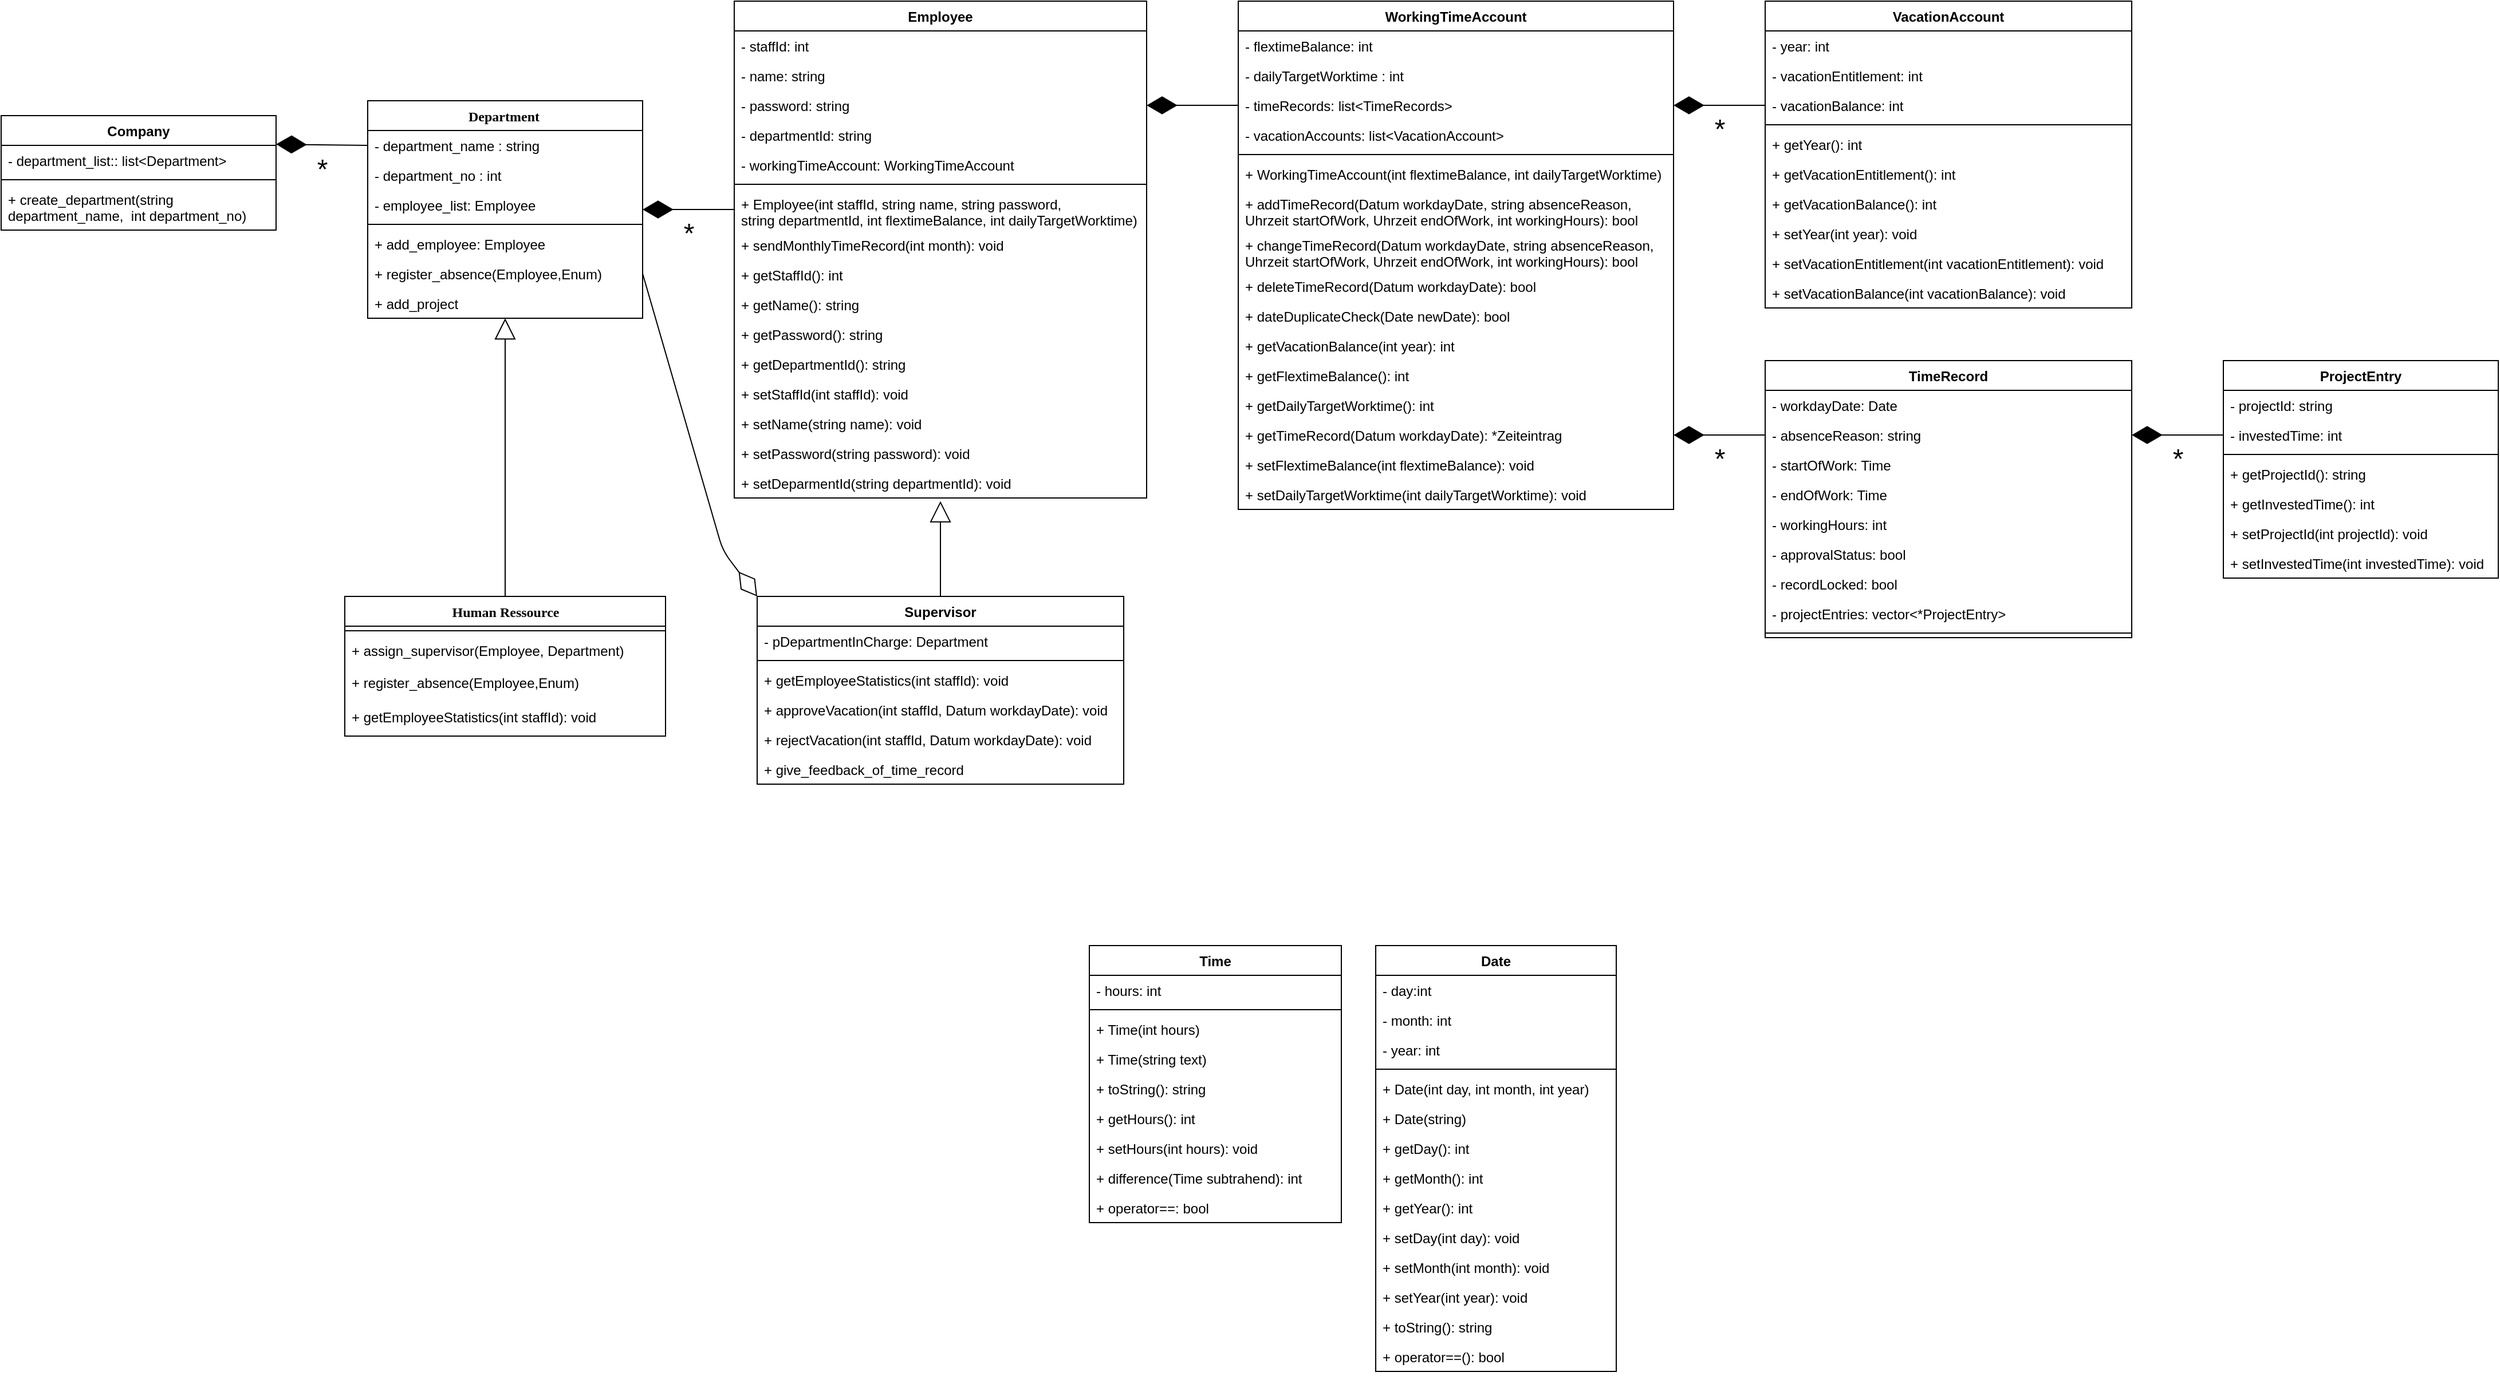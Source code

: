 <mxfile version="14.5.10" type="github">
  <diagram name="Page-1" id="9f46799a-70d6-7492-0946-bef42562c5a5">
    <mxGraphModel dx="1422" dy="1612" grid="1" gridSize="10" guides="1" tooltips="1" connect="1" arrows="1" fold="1" page="1" pageScale="1" pageWidth="1100" pageHeight="850" background="#ffffff" math="0" shadow="0">
      <root>
        <mxCell id="0" />
        <mxCell id="1" parent="0" />
        <mxCell id="Y5RNEpIp5tDR1U8asoU7-13" value="Employee" style="swimlane;fontStyle=1;align=center;verticalAlign=top;childLayout=stackLayout;horizontal=1;startSize=26;horizontalStack=0;resizeParent=1;resizeParentMax=0;resizeLast=0;collapsible=1;marginBottom=0;" parent="1" vertex="1">
          <mxGeometry x="960" y="-400" width="360" height="434" as="geometry">
            <mxRectangle x="1660" y="100" width="100" height="26" as="alternateBounds" />
          </mxGeometry>
        </mxCell>
        <mxCell id="Y5RNEpIp5tDR1U8asoU7-18" value="- staffId: int" style="text;strokeColor=none;fillColor=none;align=left;verticalAlign=top;spacingLeft=4;spacingRight=4;overflow=hidden;rotatable=0;points=[[0,0.5],[1,0.5]];portConstraint=eastwest;" parent="Y5RNEpIp5tDR1U8asoU7-13" vertex="1">
          <mxGeometry y="26" width="360" height="26" as="geometry" />
        </mxCell>
        <mxCell id="Y5RNEpIp5tDR1U8asoU7-14" value="- name: string" style="text;strokeColor=none;fillColor=none;align=left;verticalAlign=top;spacingLeft=4;spacingRight=4;overflow=hidden;rotatable=0;points=[[0,0.5],[1,0.5]];portConstraint=eastwest;" parent="Y5RNEpIp5tDR1U8asoU7-13" vertex="1">
          <mxGeometry y="52" width="360" height="26" as="geometry" />
        </mxCell>
        <mxCell id="Y5RNEpIp5tDR1U8asoU7-19" value="- password: string" style="text;strokeColor=none;fillColor=none;align=left;verticalAlign=top;spacingLeft=4;spacingRight=4;overflow=hidden;rotatable=0;points=[[0,0.5],[1,0.5]];portConstraint=eastwest;" parent="Y5RNEpIp5tDR1U8asoU7-13" vertex="1">
          <mxGeometry y="78" width="360" height="26" as="geometry" />
        </mxCell>
        <mxCell id="Y5RNEpIp5tDR1U8asoU7-82" value="- departmentId: string" style="text;strokeColor=none;fillColor=none;align=left;verticalAlign=top;spacingLeft=4;spacingRight=4;overflow=hidden;rotatable=0;points=[[0,0.5],[1,0.5]];portConstraint=eastwest;" parent="Y5RNEpIp5tDR1U8asoU7-13" vertex="1">
          <mxGeometry y="104" width="360" height="26" as="geometry" />
        </mxCell>
        <mxCell id="Y5RNEpIp5tDR1U8asoU7-96" value="- workingTimeAccount: WorkingTimeAccount" style="text;strokeColor=none;fillColor=none;align=left;verticalAlign=top;spacingLeft=4;spacingRight=4;overflow=hidden;rotatable=0;points=[[0,0.5],[1,0.5]];portConstraint=eastwest;" parent="Y5RNEpIp5tDR1U8asoU7-13" vertex="1">
          <mxGeometry y="130" width="360" height="26" as="geometry" />
        </mxCell>
        <mxCell id="Y5RNEpIp5tDR1U8asoU7-15" value="" style="line;strokeWidth=1;fillColor=none;align=left;verticalAlign=middle;spacingTop=-1;spacingLeft=3;spacingRight=3;rotatable=0;labelPosition=right;points=[];portConstraint=eastwest;" parent="Y5RNEpIp5tDR1U8asoU7-13" vertex="1">
          <mxGeometry y="156" width="360" height="8" as="geometry" />
        </mxCell>
        <mxCell id="Y5RNEpIp5tDR1U8asoU7-16" value="+ Employee(int staffId, string name, string password, &#xa;string departmentId, int flextimeBalance, int dailyTargetWorktime)" style="text;strokeColor=none;fillColor=none;align=left;verticalAlign=top;spacingLeft=4;spacingRight=4;overflow=hidden;rotatable=0;points=[[0,0.5],[1,0.5]];portConstraint=eastwest;" parent="Y5RNEpIp5tDR1U8asoU7-13" vertex="1">
          <mxGeometry y="164" width="360" height="36" as="geometry" />
        </mxCell>
        <mxCell id="Y5RNEpIp5tDR1U8asoU7-105" value="+ sendMonthlyTimeRecord(int month): void" style="text;strokeColor=none;fillColor=none;align=left;verticalAlign=top;spacingLeft=4;spacingRight=4;overflow=hidden;rotatable=0;points=[[0,0.5],[1,0.5]];portConstraint=eastwest;" parent="Y5RNEpIp5tDR1U8asoU7-13" vertex="1">
          <mxGeometry y="200" width="360" height="26" as="geometry" />
        </mxCell>
        <mxCell id="Y5RNEpIp5tDR1U8asoU7-95" value="+ getStaffId(): int" style="text;strokeColor=none;fillColor=none;align=left;verticalAlign=top;spacingLeft=4;spacingRight=4;overflow=hidden;rotatable=0;points=[[0,0.5],[1,0.5]];portConstraint=eastwest;" parent="Y5RNEpIp5tDR1U8asoU7-13" vertex="1">
          <mxGeometry y="226" width="360" height="26" as="geometry" />
        </mxCell>
        <mxCell id="Y5RNEpIp5tDR1U8asoU7-97" value="+ getName(): string" style="text;strokeColor=none;fillColor=none;align=left;verticalAlign=top;spacingLeft=4;spacingRight=4;overflow=hidden;rotatable=0;points=[[0,0.5],[1,0.5]];portConstraint=eastwest;" parent="Y5RNEpIp5tDR1U8asoU7-13" vertex="1">
          <mxGeometry y="252" width="360" height="26" as="geometry" />
        </mxCell>
        <mxCell id="Y5RNEpIp5tDR1U8asoU7-100" value="+ getPassword(): string" style="text;strokeColor=none;fillColor=none;align=left;verticalAlign=top;spacingLeft=4;spacingRight=4;overflow=hidden;rotatable=0;points=[[0,0.5],[1,0.5]];portConstraint=eastwest;" parent="Y5RNEpIp5tDR1U8asoU7-13" vertex="1">
          <mxGeometry y="278" width="360" height="26" as="geometry" />
        </mxCell>
        <mxCell id="Y5RNEpIp5tDR1U8asoU7-101" value="+ getDepartmentId(): string" style="text;strokeColor=none;fillColor=none;align=left;verticalAlign=top;spacingLeft=4;spacingRight=4;overflow=hidden;rotatable=0;points=[[0,0.5],[1,0.5]];portConstraint=eastwest;" parent="Y5RNEpIp5tDR1U8asoU7-13" vertex="1">
          <mxGeometry y="304" width="360" height="26" as="geometry" />
        </mxCell>
        <mxCell id="Y5RNEpIp5tDR1U8asoU7-102" value="+ setStaffId(int staffId): void" style="text;strokeColor=none;fillColor=none;align=left;verticalAlign=top;spacingLeft=4;spacingRight=4;overflow=hidden;rotatable=0;points=[[0,0.5],[1,0.5]];portConstraint=eastwest;" parent="Y5RNEpIp5tDR1U8asoU7-13" vertex="1">
          <mxGeometry y="330" width="360" height="26" as="geometry" />
        </mxCell>
        <mxCell id="Y5RNEpIp5tDR1U8asoU7-103" value="+ setName(string name): void" style="text;strokeColor=none;fillColor=none;align=left;verticalAlign=top;spacingLeft=4;spacingRight=4;overflow=hidden;rotatable=0;points=[[0,0.5],[1,0.5]];portConstraint=eastwest;" parent="Y5RNEpIp5tDR1U8asoU7-13" vertex="1">
          <mxGeometry y="356" width="360" height="26" as="geometry" />
        </mxCell>
        <mxCell id="Y5RNEpIp5tDR1U8asoU7-104" value="+ setPassword(string password): void" style="text;strokeColor=none;fillColor=none;align=left;verticalAlign=top;spacingLeft=4;spacingRight=4;overflow=hidden;rotatable=0;points=[[0,0.5],[1,0.5]];portConstraint=eastwest;" parent="Y5RNEpIp5tDR1U8asoU7-13" vertex="1">
          <mxGeometry y="382" width="360" height="26" as="geometry" />
        </mxCell>
        <mxCell id="6LLt3dk9XFGEVGgNFu2R-45" value="+ setDeparmentId(string departmentId): void" style="text;strokeColor=none;fillColor=none;align=left;verticalAlign=top;spacingLeft=4;spacingRight=4;overflow=hidden;rotatable=0;points=[[0,0.5],[1,0.5]];portConstraint=eastwest;" parent="Y5RNEpIp5tDR1U8asoU7-13" vertex="1">
          <mxGeometry y="408" width="360" height="26" as="geometry" />
        </mxCell>
        <mxCell id="Y5RNEpIp5tDR1U8asoU7-20" value="WorkingTimeAccount" style="swimlane;fontStyle=1;align=center;verticalAlign=top;childLayout=stackLayout;horizontal=1;startSize=26;horizontalStack=0;resizeParent=1;resizeParentMax=0;resizeLast=0;collapsible=1;marginBottom=0;" parent="1" vertex="1">
          <mxGeometry x="1400" y="-400" width="380" height="444" as="geometry" />
        </mxCell>
        <mxCell id="Y5RNEpIp5tDR1U8asoU7-21" value="- flextimeBalance: int" style="text;strokeColor=none;fillColor=none;align=left;verticalAlign=top;spacingLeft=4;spacingRight=4;overflow=hidden;rotatable=0;points=[[0,0.5],[1,0.5]];portConstraint=eastwest;" parent="Y5RNEpIp5tDR1U8asoU7-20" vertex="1">
          <mxGeometry y="26" width="380" height="26" as="geometry" />
        </mxCell>
        <mxCell id="Y5RNEpIp5tDR1U8asoU7-25" value="- dailyTargetWorktime : int" style="text;strokeColor=none;fillColor=none;align=left;verticalAlign=top;spacingLeft=4;spacingRight=4;overflow=hidden;rotatable=0;points=[[0,0.5],[1,0.5]];portConstraint=eastwest;" parent="Y5RNEpIp5tDR1U8asoU7-20" vertex="1">
          <mxGeometry y="52" width="380" height="26" as="geometry" />
        </mxCell>
        <mxCell id="Y5RNEpIp5tDR1U8asoU7-24" value="- timeRecords: list&lt;TimeRecords&gt;&#xa;" style="text;strokeColor=none;fillColor=none;align=left;verticalAlign=top;spacingLeft=4;spacingRight=4;overflow=hidden;rotatable=0;points=[[0,0.5],[1,0.5]];portConstraint=eastwest;" parent="Y5RNEpIp5tDR1U8asoU7-20" vertex="1">
          <mxGeometry y="78" width="380" height="26" as="geometry" />
        </mxCell>
        <mxCell id="Y5RNEpIp5tDR1U8asoU7-67" value="- vacationAccounts: list&lt;VacationAccount&gt;&#xa;" style="text;strokeColor=none;fillColor=none;align=left;verticalAlign=top;spacingLeft=4;spacingRight=4;overflow=hidden;rotatable=0;points=[[0,0.5],[1,0.5]];portConstraint=eastwest;" parent="Y5RNEpIp5tDR1U8asoU7-20" vertex="1">
          <mxGeometry y="104" width="380" height="26" as="geometry" />
        </mxCell>
        <mxCell id="Y5RNEpIp5tDR1U8asoU7-22" value="" style="line;strokeWidth=1;fillColor=none;align=left;verticalAlign=middle;spacingTop=-1;spacingLeft=3;spacingRight=3;rotatable=0;labelPosition=right;points=[];portConstraint=eastwest;" parent="Y5RNEpIp5tDR1U8asoU7-20" vertex="1">
          <mxGeometry y="130" width="380" height="8" as="geometry" />
        </mxCell>
        <mxCell id="Y5RNEpIp5tDR1U8asoU7-107" value="+ WorkingTimeAccount(int flextimeBalance, int dailyTargetWorktime)" style="text;strokeColor=none;fillColor=none;align=left;verticalAlign=top;spacingLeft=4;spacingRight=4;overflow=hidden;rotatable=0;points=[[0,0.5],[1,0.5]];portConstraint=eastwest;" parent="Y5RNEpIp5tDR1U8asoU7-20" vertex="1">
          <mxGeometry y="138" width="380" height="26" as="geometry" />
        </mxCell>
        <mxCell id="Y5RNEpIp5tDR1U8asoU7-114" value="+ addTimeRecord(Datum workdayDate, string absenceReason, &#xa;Uhrzeit startOfWork, Uhrzeit endOfWork, int workingHours): bool" style="text;strokeColor=none;fillColor=none;align=left;verticalAlign=top;spacingLeft=4;spacingRight=4;overflow=hidden;rotatable=0;points=[[0,0.5],[1,0.5]];portConstraint=eastwest;" parent="Y5RNEpIp5tDR1U8asoU7-20" vertex="1">
          <mxGeometry y="164" width="380" height="36" as="geometry" />
        </mxCell>
        <mxCell id="Y5RNEpIp5tDR1U8asoU7-126" value="+ changeTimeRecord(Datum workdayDate, string absenceReason, &#xa;Uhrzeit startOfWork, Uhrzeit endOfWork, int workingHours): bool" style="text;strokeColor=none;fillColor=none;align=left;verticalAlign=top;spacingLeft=4;spacingRight=4;overflow=hidden;rotatable=0;points=[[0,0.5],[1,0.5]];portConstraint=eastwest;" parent="Y5RNEpIp5tDR1U8asoU7-20" vertex="1">
          <mxGeometry y="200" width="380" height="36" as="geometry" />
        </mxCell>
        <mxCell id="Y5RNEpIp5tDR1U8asoU7-118" value="+ deleteTimeRecord(Datum workdayDate): bool" style="text;strokeColor=none;fillColor=none;align=left;verticalAlign=top;spacingLeft=4;spacingRight=4;overflow=hidden;rotatable=0;points=[[0,0.5],[1,0.5]];portConstraint=eastwest;" parent="Y5RNEpIp5tDR1U8asoU7-20" vertex="1">
          <mxGeometry y="236" width="380" height="26" as="geometry" />
        </mxCell>
        <mxCell id="Y5RNEpIp5tDR1U8asoU7-116" value="+ dateDuplicateCheck(Date newDate): bool" style="text;strokeColor=none;fillColor=none;align=left;verticalAlign=top;spacingLeft=4;spacingRight=4;overflow=hidden;rotatable=0;points=[[0,0.5],[1,0.5]];portConstraint=eastwest;" parent="Y5RNEpIp5tDR1U8asoU7-20" vertex="1">
          <mxGeometry y="262" width="380" height="26" as="geometry" />
        </mxCell>
        <mxCell id="Y5RNEpIp5tDR1U8asoU7-131" value="+ getVacationBalance(int year): int" style="text;strokeColor=none;fillColor=none;align=left;verticalAlign=top;spacingLeft=4;spacingRight=4;overflow=hidden;rotatable=0;points=[[0,0.5],[1,0.5]];portConstraint=eastwest;" parent="Y5RNEpIp5tDR1U8asoU7-20" vertex="1">
          <mxGeometry y="288" width="380" height="26" as="geometry" />
        </mxCell>
        <mxCell id="Y5RNEpIp5tDR1U8asoU7-23" value="+ getFlextimeBalance(): int" style="text;strokeColor=none;fillColor=none;align=left;verticalAlign=top;spacingLeft=4;spacingRight=4;overflow=hidden;rotatable=0;points=[[0,0.5],[1,0.5]];portConstraint=eastwest;" parent="Y5RNEpIp5tDR1U8asoU7-20" vertex="1">
          <mxGeometry y="314" width="380" height="26" as="geometry" />
        </mxCell>
        <mxCell id="Y5RNEpIp5tDR1U8asoU7-108" value="+ getDailyTargetWorktime(): int" style="text;strokeColor=none;fillColor=none;align=left;verticalAlign=top;spacingLeft=4;spacingRight=4;overflow=hidden;rotatable=0;points=[[0,0.5],[1,0.5]];portConstraint=eastwest;" parent="Y5RNEpIp5tDR1U8asoU7-20" vertex="1">
          <mxGeometry y="340" width="380" height="26" as="geometry" />
        </mxCell>
        <mxCell id="Y5RNEpIp5tDR1U8asoU7-133" value="+ getTimeRecord(Datum workdayDate): *Zeiteintrag" style="text;strokeColor=none;fillColor=none;align=left;verticalAlign=top;spacingLeft=4;spacingRight=4;overflow=hidden;rotatable=0;points=[[0,0.5],[1,0.5]];portConstraint=eastwest;" parent="Y5RNEpIp5tDR1U8asoU7-20" vertex="1">
          <mxGeometry y="366" width="380" height="26" as="geometry" />
        </mxCell>
        <mxCell id="Y5RNEpIp5tDR1U8asoU7-106" value="+ setFlextimeBalance(int flextimeBalance): void" style="text;strokeColor=none;fillColor=none;align=left;verticalAlign=top;spacingLeft=4;spacingRight=4;overflow=hidden;rotatable=0;points=[[0,0.5],[1,0.5]];portConstraint=eastwest;" parent="Y5RNEpIp5tDR1U8asoU7-20" vertex="1">
          <mxGeometry y="392" width="380" height="26" as="geometry" />
        </mxCell>
        <mxCell id="Y5RNEpIp5tDR1U8asoU7-109" value="+ setDailyTargetWorktime(int dailyTargetWorktime): void" style="text;strokeColor=none;fillColor=none;align=left;verticalAlign=top;spacingLeft=4;spacingRight=4;overflow=hidden;rotatable=0;points=[[0,0.5],[1,0.5]];portConstraint=eastwest;" parent="Y5RNEpIp5tDR1U8asoU7-20" vertex="1">
          <mxGeometry y="418" width="380" height="26" as="geometry" />
        </mxCell>
        <mxCell id="Y5RNEpIp5tDR1U8asoU7-26" value="TimeRecord" style="swimlane;fontStyle=1;align=center;verticalAlign=top;childLayout=stackLayout;horizontal=1;startSize=26;horizontalStack=0;resizeParent=1;resizeParentMax=0;resizeLast=0;collapsible=1;marginBottom=0;" parent="1" vertex="1">
          <mxGeometry x="1860" y="-86" width="320" height="242" as="geometry" />
        </mxCell>
        <mxCell id="Y5RNEpIp5tDR1U8asoU7-59" value="- workdayDate: Date" style="text;strokeColor=none;fillColor=none;align=left;verticalAlign=top;spacingLeft=4;spacingRight=4;overflow=hidden;rotatable=0;points=[[0,0.5],[1,0.5]];portConstraint=eastwest;" parent="Y5RNEpIp5tDR1U8asoU7-26" vertex="1">
          <mxGeometry y="26" width="320" height="26" as="geometry" />
        </mxCell>
        <mxCell id="Y5RNEpIp5tDR1U8asoU7-120" value="- absenceReason: string" style="text;strokeColor=none;fillColor=none;align=left;verticalAlign=top;spacingLeft=4;spacingRight=4;overflow=hidden;rotatable=0;points=[[0,0.5],[1,0.5]];portConstraint=eastwest;" parent="Y5RNEpIp5tDR1U8asoU7-26" vertex="1">
          <mxGeometry y="52" width="320" height="26" as="geometry" />
        </mxCell>
        <mxCell id="Y5RNEpIp5tDR1U8asoU7-27" value="- startOfWork: Time" style="text;strokeColor=none;fillColor=none;align=left;verticalAlign=top;spacingLeft=4;spacingRight=4;overflow=hidden;rotatable=0;points=[[0,0.5],[1,0.5]];portConstraint=eastwest;" parent="Y5RNEpIp5tDR1U8asoU7-26" vertex="1">
          <mxGeometry y="78" width="320" height="26" as="geometry" />
        </mxCell>
        <mxCell id="Y5RNEpIp5tDR1U8asoU7-35" value="- endOfWork: Time" style="text;strokeColor=none;fillColor=none;align=left;verticalAlign=top;spacingLeft=4;spacingRight=4;overflow=hidden;rotatable=0;points=[[0,0.5],[1,0.5]];portConstraint=eastwest;" parent="Y5RNEpIp5tDR1U8asoU7-26" vertex="1">
          <mxGeometry y="104" width="320" height="26" as="geometry" />
        </mxCell>
        <mxCell id="Y5RNEpIp5tDR1U8asoU7-61" value="- workingHours: int" style="text;strokeColor=none;fillColor=none;align=left;verticalAlign=top;spacingLeft=4;spacingRight=4;overflow=hidden;rotatable=0;points=[[0,0.5],[1,0.5]];portConstraint=eastwest;" parent="Y5RNEpIp5tDR1U8asoU7-26" vertex="1">
          <mxGeometry y="130" width="320" height="26" as="geometry" />
        </mxCell>
        <mxCell id="6LLt3dk9XFGEVGgNFu2R-58" value="- approvalStatus: bool" style="text;strokeColor=none;fillColor=none;align=left;verticalAlign=top;spacingLeft=4;spacingRight=4;overflow=hidden;rotatable=0;points=[[0,0.5],[1,0.5]];portConstraint=eastwest;" parent="Y5RNEpIp5tDR1U8asoU7-26" vertex="1">
          <mxGeometry y="156" width="320" height="26" as="geometry" />
        </mxCell>
        <mxCell id="Y5RNEpIp5tDR1U8asoU7-150" value="- recordLocked: bool" style="text;strokeColor=none;fillColor=none;align=left;verticalAlign=top;spacingLeft=4;spacingRight=4;overflow=hidden;rotatable=0;points=[[0,0.5],[1,0.5]];portConstraint=eastwest;" parent="Y5RNEpIp5tDR1U8asoU7-26" vertex="1">
          <mxGeometry y="182" width="320" height="26" as="geometry" />
        </mxCell>
        <mxCell id="Y5RNEpIp5tDR1U8asoU7-81" value="- projectEntries: vector&lt;*ProjectEntry&gt;" style="text;strokeColor=none;fillColor=none;align=left;verticalAlign=top;spacingLeft=4;spacingRight=4;overflow=hidden;rotatable=0;points=[[0,0.5],[1,0.5]];portConstraint=eastwest;" parent="Y5RNEpIp5tDR1U8asoU7-26" vertex="1">
          <mxGeometry y="208" width="320" height="26" as="geometry" />
        </mxCell>
        <mxCell id="Y5RNEpIp5tDR1U8asoU7-28" value="" style="line;strokeWidth=1;fillColor=none;align=left;verticalAlign=middle;spacingTop=-1;spacingLeft=3;spacingRight=3;rotatable=0;labelPosition=right;points=[];portConstraint=eastwest;" parent="Y5RNEpIp5tDR1U8asoU7-26" vertex="1">
          <mxGeometry y="234" width="320" height="8" as="geometry" />
        </mxCell>
        <mxCell id="Y5RNEpIp5tDR1U8asoU7-30" value="Time" style="swimlane;fontStyle=1;align=center;verticalAlign=top;childLayout=stackLayout;horizontal=1;startSize=26;horizontalStack=0;resizeParent=1;resizeParentMax=0;resizeLast=0;collapsible=1;marginBottom=0;" parent="1" vertex="1">
          <mxGeometry x="1270" y="425" width="220" height="242" as="geometry" />
        </mxCell>
        <mxCell id="Y5RNEpIp5tDR1U8asoU7-31" value="- hours: int" style="text;strokeColor=none;fillColor=none;align=left;verticalAlign=top;spacingLeft=4;spacingRight=4;overflow=hidden;rotatable=0;points=[[0,0.5],[1,0.5]];portConstraint=eastwest;" parent="Y5RNEpIp5tDR1U8asoU7-30" vertex="1">
          <mxGeometry y="26" width="220" height="26" as="geometry" />
        </mxCell>
        <mxCell id="Y5RNEpIp5tDR1U8asoU7-32" value="" style="line;strokeWidth=1;fillColor=none;align=left;verticalAlign=middle;spacingTop=-1;spacingLeft=3;spacingRight=3;rotatable=0;labelPosition=right;points=[];portConstraint=eastwest;" parent="Y5RNEpIp5tDR1U8asoU7-30" vertex="1">
          <mxGeometry y="52" width="220" height="8" as="geometry" />
        </mxCell>
        <mxCell id="Y5RNEpIp5tDR1U8asoU7-33" value="+ Time(int hours)" style="text;strokeColor=none;fillColor=none;align=left;verticalAlign=top;spacingLeft=4;spacingRight=4;overflow=hidden;rotatable=0;points=[[0,0.5],[1,0.5]];portConstraint=eastwest;" parent="Y5RNEpIp5tDR1U8asoU7-30" vertex="1">
          <mxGeometry y="60" width="220" height="26" as="geometry" />
        </mxCell>
        <mxCell id="Y5RNEpIp5tDR1U8asoU7-43" value="+ Time(string text)" style="text;strokeColor=none;fillColor=none;align=left;verticalAlign=top;spacingLeft=4;spacingRight=4;overflow=hidden;rotatable=0;points=[[0,0.5],[1,0.5]];portConstraint=eastwest;" parent="Y5RNEpIp5tDR1U8asoU7-30" vertex="1">
          <mxGeometry y="86" width="220" height="26" as="geometry" />
        </mxCell>
        <mxCell id="Y5RNEpIp5tDR1U8asoU7-44" value="+ toString(): string" style="text;strokeColor=none;fillColor=none;align=left;verticalAlign=top;spacingLeft=4;spacingRight=4;overflow=hidden;rotatable=0;points=[[0,0.5],[1,0.5]];portConstraint=eastwest;" parent="Y5RNEpIp5tDR1U8asoU7-30" vertex="1">
          <mxGeometry y="112" width="220" height="26" as="geometry" />
        </mxCell>
        <mxCell id="Y5RNEpIp5tDR1U8asoU7-48" value="+ getHours(): int" style="text;strokeColor=none;fillColor=none;align=left;verticalAlign=top;spacingLeft=4;spacingRight=4;overflow=hidden;rotatable=0;points=[[0,0.5],[1,0.5]];portConstraint=eastwest;" parent="Y5RNEpIp5tDR1U8asoU7-30" vertex="1">
          <mxGeometry y="138" width="220" height="26" as="geometry" />
        </mxCell>
        <mxCell id="Y5RNEpIp5tDR1U8asoU7-49" value="+ setHours(int hours): void" style="text;strokeColor=none;fillColor=none;align=left;verticalAlign=top;spacingLeft=4;spacingRight=4;overflow=hidden;rotatable=0;points=[[0,0.5],[1,0.5]];portConstraint=eastwest;" parent="Y5RNEpIp5tDR1U8asoU7-30" vertex="1">
          <mxGeometry y="164" width="220" height="26" as="geometry" />
        </mxCell>
        <mxCell id="Y5RNEpIp5tDR1U8asoU7-47" value="+ difference(Time subtrahend): int" style="text;strokeColor=none;fillColor=none;align=left;verticalAlign=top;spacingLeft=4;spacingRight=4;overflow=hidden;rotatable=0;points=[[0,0.5],[1,0.5]];portConstraint=eastwest;" parent="Y5RNEpIp5tDR1U8asoU7-30" vertex="1">
          <mxGeometry y="190" width="220" height="26" as="geometry" />
        </mxCell>
        <mxCell id="Y5RNEpIp5tDR1U8asoU7-45" value="+ operator==: bool" style="text;strokeColor=none;fillColor=none;align=left;verticalAlign=top;spacingLeft=4;spacingRight=4;overflow=hidden;rotatable=0;points=[[0,0.5],[1,0.5]];portConstraint=eastwest;" parent="Y5RNEpIp5tDR1U8asoU7-30" vertex="1">
          <mxGeometry y="216" width="220" height="26" as="geometry" />
        </mxCell>
        <mxCell id="Y5RNEpIp5tDR1U8asoU7-36" value="Date" style="swimlane;fontStyle=1;align=center;verticalAlign=top;childLayout=stackLayout;horizontal=1;startSize=26;horizontalStack=0;resizeParent=1;resizeParentMax=0;resizeLast=0;collapsible=1;marginBottom=0;" parent="1" vertex="1">
          <mxGeometry x="1520" y="425" width="210" height="372" as="geometry" />
        </mxCell>
        <mxCell id="Y5RNEpIp5tDR1U8asoU7-37" value="- day:int" style="text;strokeColor=none;fillColor=none;align=left;verticalAlign=top;spacingLeft=4;spacingRight=4;overflow=hidden;rotatable=0;points=[[0,0.5],[1,0.5]];portConstraint=eastwest;" parent="Y5RNEpIp5tDR1U8asoU7-36" vertex="1">
          <mxGeometry y="26" width="210" height="26" as="geometry" />
        </mxCell>
        <mxCell id="Y5RNEpIp5tDR1U8asoU7-40" value="- month: int" style="text;strokeColor=none;fillColor=none;align=left;verticalAlign=top;spacingLeft=4;spacingRight=4;overflow=hidden;rotatable=0;points=[[0,0.5],[1,0.5]];portConstraint=eastwest;" parent="Y5RNEpIp5tDR1U8asoU7-36" vertex="1">
          <mxGeometry y="52" width="210" height="26" as="geometry" />
        </mxCell>
        <mxCell id="Y5RNEpIp5tDR1U8asoU7-41" value="- year: int" style="text;strokeColor=none;fillColor=none;align=left;verticalAlign=top;spacingLeft=4;spacingRight=4;overflow=hidden;rotatable=0;points=[[0,0.5],[1,0.5]];portConstraint=eastwest;" parent="Y5RNEpIp5tDR1U8asoU7-36" vertex="1">
          <mxGeometry y="78" width="210" height="26" as="geometry" />
        </mxCell>
        <mxCell id="Y5RNEpIp5tDR1U8asoU7-38" value="" style="line;strokeWidth=1;fillColor=none;align=left;verticalAlign=middle;spacingTop=-1;spacingLeft=3;spacingRight=3;rotatable=0;labelPosition=right;points=[];portConstraint=eastwest;" parent="Y5RNEpIp5tDR1U8asoU7-36" vertex="1">
          <mxGeometry y="104" width="210" height="8" as="geometry" />
        </mxCell>
        <mxCell id="Y5RNEpIp5tDR1U8asoU7-39" value="+ Date(int day, int month, int year)" style="text;strokeColor=none;fillColor=none;align=left;verticalAlign=top;spacingLeft=4;spacingRight=4;overflow=hidden;rotatable=0;points=[[0,0.5],[1,0.5]];portConstraint=eastwest;" parent="Y5RNEpIp5tDR1U8asoU7-36" vertex="1">
          <mxGeometry y="112" width="210" height="26" as="geometry" />
        </mxCell>
        <mxCell id="Y5RNEpIp5tDR1U8asoU7-50" value="+ Date(string)" style="text;strokeColor=none;fillColor=none;align=left;verticalAlign=top;spacingLeft=4;spacingRight=4;overflow=hidden;rotatable=0;points=[[0,0.5],[1,0.5]];portConstraint=eastwest;" parent="Y5RNEpIp5tDR1U8asoU7-36" vertex="1">
          <mxGeometry y="138" width="210" height="26" as="geometry" />
        </mxCell>
        <mxCell id="Y5RNEpIp5tDR1U8asoU7-51" value="+ getDay(): int" style="text;strokeColor=none;fillColor=none;align=left;verticalAlign=top;spacingLeft=4;spacingRight=4;overflow=hidden;rotatable=0;points=[[0,0.5],[1,0.5]];portConstraint=eastwest;" parent="Y5RNEpIp5tDR1U8asoU7-36" vertex="1">
          <mxGeometry y="164" width="210" height="26" as="geometry" />
        </mxCell>
        <mxCell id="Y5RNEpIp5tDR1U8asoU7-52" value="+ getMonth(): int" style="text;strokeColor=none;fillColor=none;align=left;verticalAlign=top;spacingLeft=4;spacingRight=4;overflow=hidden;rotatable=0;points=[[0,0.5],[1,0.5]];portConstraint=eastwest;" parent="Y5RNEpIp5tDR1U8asoU7-36" vertex="1">
          <mxGeometry y="190" width="210" height="26" as="geometry" />
        </mxCell>
        <mxCell id="Y5RNEpIp5tDR1U8asoU7-53" value="+ getYear(): int" style="text;strokeColor=none;fillColor=none;align=left;verticalAlign=top;spacingLeft=4;spacingRight=4;overflow=hidden;rotatable=0;points=[[0,0.5],[1,0.5]];portConstraint=eastwest;" parent="Y5RNEpIp5tDR1U8asoU7-36" vertex="1">
          <mxGeometry y="216" width="210" height="26" as="geometry" />
        </mxCell>
        <mxCell id="Y5RNEpIp5tDR1U8asoU7-54" value="+ setDay(int day): void" style="text;strokeColor=none;fillColor=none;align=left;verticalAlign=top;spacingLeft=4;spacingRight=4;overflow=hidden;rotatable=0;points=[[0,0.5],[1,0.5]];portConstraint=eastwest;" parent="Y5RNEpIp5tDR1U8asoU7-36" vertex="1">
          <mxGeometry y="242" width="210" height="26" as="geometry" />
        </mxCell>
        <mxCell id="Y5RNEpIp5tDR1U8asoU7-55" value="+ setMonth(int month): void" style="text;strokeColor=none;fillColor=none;align=left;verticalAlign=top;spacingLeft=4;spacingRight=4;overflow=hidden;rotatable=0;points=[[0,0.5],[1,0.5]];portConstraint=eastwest;" parent="Y5RNEpIp5tDR1U8asoU7-36" vertex="1">
          <mxGeometry y="268" width="210" height="26" as="geometry" />
        </mxCell>
        <mxCell id="Y5RNEpIp5tDR1U8asoU7-56" value="+ setYear(int year): void" style="text;strokeColor=none;fillColor=none;align=left;verticalAlign=top;spacingLeft=4;spacingRight=4;overflow=hidden;rotatable=0;points=[[0,0.5],[1,0.5]];portConstraint=eastwest;" parent="Y5RNEpIp5tDR1U8asoU7-36" vertex="1">
          <mxGeometry y="294" width="210" height="26" as="geometry" />
        </mxCell>
        <mxCell id="Y5RNEpIp5tDR1U8asoU7-57" value="+ toString(): string" style="text;strokeColor=none;fillColor=none;align=left;verticalAlign=top;spacingLeft=4;spacingRight=4;overflow=hidden;rotatable=0;points=[[0,0.5],[1,0.5]];portConstraint=eastwest;" parent="Y5RNEpIp5tDR1U8asoU7-36" vertex="1">
          <mxGeometry y="320" width="210" height="26" as="geometry" />
        </mxCell>
        <mxCell id="Y5RNEpIp5tDR1U8asoU7-58" value="+ operator==(): bool" style="text;strokeColor=none;fillColor=none;align=left;verticalAlign=top;spacingLeft=4;spacingRight=4;overflow=hidden;rotatable=0;points=[[0,0.5],[1,0.5]];portConstraint=eastwest;" parent="Y5RNEpIp5tDR1U8asoU7-36" vertex="1">
          <mxGeometry y="346" width="210" height="26" as="geometry" />
        </mxCell>
        <mxCell id="Y5RNEpIp5tDR1U8asoU7-72" value="VacationAccount" style="swimlane;fontStyle=1;align=center;verticalAlign=top;childLayout=stackLayout;horizontal=1;startSize=26;horizontalStack=0;resizeParent=1;resizeParentMax=0;resizeLast=0;collapsible=1;marginBottom=0;fontSize=12;" parent="1" vertex="1">
          <mxGeometry x="1860" y="-400" width="320" height="268" as="geometry" />
        </mxCell>
        <mxCell id="Y5RNEpIp5tDR1U8asoU7-73" value="- year: int" style="text;strokeColor=none;fillColor=none;align=left;verticalAlign=top;spacingLeft=4;spacingRight=4;overflow=hidden;rotatable=0;points=[[0,0.5],[1,0.5]];portConstraint=eastwest;" parent="Y5RNEpIp5tDR1U8asoU7-72" vertex="1">
          <mxGeometry y="26" width="320" height="26" as="geometry" />
        </mxCell>
        <mxCell id="Y5RNEpIp5tDR1U8asoU7-76" value="- vacationEntitlement: int" style="text;strokeColor=none;fillColor=none;align=left;verticalAlign=top;spacingLeft=4;spacingRight=4;overflow=hidden;rotatable=0;points=[[0,0.5],[1,0.5]];portConstraint=eastwest;" parent="Y5RNEpIp5tDR1U8asoU7-72" vertex="1">
          <mxGeometry y="52" width="320" height="26" as="geometry" />
        </mxCell>
        <mxCell id="Y5RNEpIp5tDR1U8asoU7-77" value="- vacationBalance: int" style="text;strokeColor=none;fillColor=none;align=left;verticalAlign=top;spacingLeft=4;spacingRight=4;overflow=hidden;rotatable=0;points=[[0,0.5],[1,0.5]];portConstraint=eastwest;" parent="Y5RNEpIp5tDR1U8asoU7-72" vertex="1">
          <mxGeometry y="78" width="320" height="26" as="geometry" />
        </mxCell>
        <mxCell id="Y5RNEpIp5tDR1U8asoU7-74" value="" style="line;strokeWidth=1;fillColor=none;align=left;verticalAlign=middle;spacingTop=-1;spacingLeft=3;spacingRight=3;rotatable=0;labelPosition=right;points=[];portConstraint=eastwest;" parent="Y5RNEpIp5tDR1U8asoU7-72" vertex="1">
          <mxGeometry y="104" width="320" height="8" as="geometry" />
        </mxCell>
        <mxCell id="Y5RNEpIp5tDR1U8asoU7-75" value="+ getYear(): int" style="text;strokeColor=none;fillColor=none;align=left;verticalAlign=top;spacingLeft=4;spacingRight=4;overflow=hidden;rotatable=0;points=[[0,0.5],[1,0.5]];portConstraint=eastwest;" parent="Y5RNEpIp5tDR1U8asoU7-72" vertex="1">
          <mxGeometry y="112" width="320" height="26" as="geometry" />
        </mxCell>
        <mxCell id="Y5RNEpIp5tDR1U8asoU7-134" value="+ getVacationEntitlement(): int" style="text;strokeColor=none;fillColor=none;align=left;verticalAlign=top;spacingLeft=4;spacingRight=4;overflow=hidden;rotatable=0;points=[[0,0.5],[1,0.5]];portConstraint=eastwest;" parent="Y5RNEpIp5tDR1U8asoU7-72" vertex="1">
          <mxGeometry y="138" width="320" height="26" as="geometry" />
        </mxCell>
        <mxCell id="Y5RNEpIp5tDR1U8asoU7-135" value="+ getVacationBalance(): int" style="text;strokeColor=none;fillColor=none;align=left;verticalAlign=top;spacingLeft=4;spacingRight=4;overflow=hidden;rotatable=0;points=[[0,0.5],[1,0.5]];portConstraint=eastwest;" parent="Y5RNEpIp5tDR1U8asoU7-72" vertex="1">
          <mxGeometry y="164" width="320" height="26" as="geometry" />
        </mxCell>
        <mxCell id="Y5RNEpIp5tDR1U8asoU7-136" value="+ setYear(int year): void" style="text;strokeColor=none;fillColor=none;align=left;verticalAlign=top;spacingLeft=4;spacingRight=4;overflow=hidden;rotatable=0;points=[[0,0.5],[1,0.5]];portConstraint=eastwest;" parent="Y5RNEpIp5tDR1U8asoU7-72" vertex="1">
          <mxGeometry y="190" width="320" height="26" as="geometry" />
        </mxCell>
        <mxCell id="Y5RNEpIp5tDR1U8asoU7-137" value="+ setVacationEntitlement(int vacationEntitlement): void" style="text;strokeColor=none;fillColor=none;align=left;verticalAlign=top;spacingLeft=4;spacingRight=4;overflow=hidden;rotatable=0;points=[[0,0.5],[1,0.5]];portConstraint=eastwest;" parent="Y5RNEpIp5tDR1U8asoU7-72" vertex="1">
          <mxGeometry y="216" width="320" height="26" as="geometry" />
        </mxCell>
        <mxCell id="Y5RNEpIp5tDR1U8asoU7-138" value="+ setVacationBalance(int vacationBalance): void" style="text;strokeColor=none;fillColor=none;align=left;verticalAlign=top;spacingLeft=4;spacingRight=4;overflow=hidden;rotatable=0;points=[[0,0.5],[1,0.5]];portConstraint=eastwest;" parent="Y5RNEpIp5tDR1U8asoU7-72" vertex="1">
          <mxGeometry y="242" width="320" height="26" as="geometry" />
        </mxCell>
        <mxCell id="Y5RNEpIp5tDR1U8asoU7-80" value="&lt;font style=&quot;font-size: 24px&quot;&gt;*&lt;/font&gt;" style="endArrow=diamondThin;endFill=1;endSize=24;html=1;fontSize=12;align=center;verticalAlign=top;entryX=1;entryY=0.5;entryDx=0;entryDy=0;exitX=0;exitY=0.5;exitDx=0;exitDy=0;" parent="1" source="Y5RNEpIp5tDR1U8asoU7-77" target="Y5RNEpIp5tDR1U8asoU7-24" edge="1">
          <mxGeometry width="160" relative="1" as="geometry">
            <mxPoint x="1850" y="310" as="sourcePoint" />
            <mxPoint x="1730" y="310" as="targetPoint" />
          </mxGeometry>
        </mxCell>
        <mxCell id="Y5RNEpIp5tDR1U8asoU7-110" value="ProjectEntry" style="swimlane;fontStyle=1;align=center;verticalAlign=top;childLayout=stackLayout;horizontal=1;startSize=26;horizontalStack=0;resizeParent=1;resizeParentMax=0;resizeLast=0;collapsible=1;marginBottom=0;fontSize=12;" parent="1" vertex="1">
          <mxGeometry x="2260" y="-86" width="240" height="190" as="geometry" />
        </mxCell>
        <mxCell id="Y5RNEpIp5tDR1U8asoU7-111" value="- projectId: string" style="text;strokeColor=none;fillColor=none;align=left;verticalAlign=top;spacingLeft=4;spacingRight=4;overflow=hidden;rotatable=0;points=[[0,0.5],[1,0.5]];portConstraint=eastwest;" parent="Y5RNEpIp5tDR1U8asoU7-110" vertex="1">
          <mxGeometry y="26" width="240" height="26" as="geometry" />
        </mxCell>
        <mxCell id="Y5RNEpIp5tDR1U8asoU7-129" value="- investedTime: int" style="text;strokeColor=none;fillColor=none;align=left;verticalAlign=top;spacingLeft=4;spacingRight=4;overflow=hidden;rotatable=0;points=[[0,0.5],[1,0.5]];portConstraint=eastwest;" parent="Y5RNEpIp5tDR1U8asoU7-110" vertex="1">
          <mxGeometry y="52" width="240" height="26" as="geometry" />
        </mxCell>
        <mxCell id="Y5RNEpIp5tDR1U8asoU7-112" value="" style="line;strokeWidth=1;fillColor=none;align=left;verticalAlign=middle;spacingTop=-1;spacingLeft=3;spacingRight=3;rotatable=0;labelPosition=right;points=[];portConstraint=eastwest;" parent="Y5RNEpIp5tDR1U8asoU7-110" vertex="1">
          <mxGeometry y="78" width="240" height="8" as="geometry" />
        </mxCell>
        <mxCell id="Y5RNEpIp5tDR1U8asoU7-113" value="+ getProjectId(): string" style="text;strokeColor=none;fillColor=none;align=left;verticalAlign=top;spacingLeft=4;spacingRight=4;overflow=hidden;rotatable=0;points=[[0,0.5],[1,0.5]];portConstraint=eastwest;" parent="Y5RNEpIp5tDR1U8asoU7-110" vertex="1">
          <mxGeometry y="86" width="240" height="26" as="geometry" />
        </mxCell>
        <mxCell id="Y5RNEpIp5tDR1U8asoU7-139" value="+ getInvestedTime(): int" style="text;strokeColor=none;fillColor=none;align=left;verticalAlign=top;spacingLeft=4;spacingRight=4;overflow=hidden;rotatable=0;points=[[0,0.5],[1,0.5]];portConstraint=eastwest;" parent="Y5RNEpIp5tDR1U8asoU7-110" vertex="1">
          <mxGeometry y="112" width="240" height="26" as="geometry" />
        </mxCell>
        <mxCell id="Y5RNEpIp5tDR1U8asoU7-141" value="+ setProjectId(int projectId): void" style="text;strokeColor=none;fillColor=none;align=left;verticalAlign=top;spacingLeft=4;spacingRight=4;overflow=hidden;rotatable=0;points=[[0,0.5],[1,0.5]];portConstraint=eastwest;" parent="Y5RNEpIp5tDR1U8asoU7-110" vertex="1">
          <mxGeometry y="138" width="240" height="26" as="geometry" />
        </mxCell>
        <mxCell id="Y5RNEpIp5tDR1U8asoU7-140" value="+ setInvestedTime(int investedTime): void" style="text;strokeColor=none;fillColor=none;align=left;verticalAlign=top;spacingLeft=4;spacingRight=4;overflow=hidden;rotatable=0;points=[[0,0.5],[1,0.5]];portConstraint=eastwest;" parent="Y5RNEpIp5tDR1U8asoU7-110" vertex="1">
          <mxGeometry y="164" width="240" height="26" as="geometry" />
        </mxCell>
        <mxCell id="Y5RNEpIp5tDR1U8asoU7-142" value="Supervisor" style="swimlane;fontStyle=1;align=center;verticalAlign=top;childLayout=stackLayout;horizontal=1;startSize=26;horizontalStack=0;resizeParent=1;resizeParentMax=0;resizeLast=0;collapsible=1;marginBottom=0;fontSize=12;" parent="1" vertex="1">
          <mxGeometry x="980" y="120" width="320" height="164" as="geometry" />
        </mxCell>
        <mxCell id="Y5RNEpIp5tDR1U8asoU7-143" value="- pDepartmentInCharge: Department" style="text;strokeColor=none;fillColor=none;align=left;verticalAlign=top;spacingLeft=4;spacingRight=4;overflow=hidden;rotatable=0;points=[[0,0.5],[1,0.5]];portConstraint=eastwest;" parent="Y5RNEpIp5tDR1U8asoU7-142" vertex="1">
          <mxGeometry y="26" width="320" height="26" as="geometry" />
        </mxCell>
        <mxCell id="Y5RNEpIp5tDR1U8asoU7-144" value="" style="line;strokeWidth=1;fillColor=none;align=left;verticalAlign=middle;spacingTop=-1;spacingLeft=3;spacingRight=3;rotatable=0;labelPosition=right;points=[];portConstraint=eastwest;" parent="Y5RNEpIp5tDR1U8asoU7-142" vertex="1">
          <mxGeometry y="52" width="320" height="8" as="geometry" />
        </mxCell>
        <mxCell id="Y5RNEpIp5tDR1U8asoU7-153" value="+ getEmployeeStatistics(int staffId): void" style="text;strokeColor=none;fillColor=none;align=left;verticalAlign=top;spacingLeft=4;spacingRight=4;overflow=hidden;rotatable=0;points=[[0,0.5],[1,0.5]];portConstraint=eastwest;" parent="Y5RNEpIp5tDR1U8asoU7-142" vertex="1">
          <mxGeometry y="60" width="320" height="26" as="geometry" />
        </mxCell>
        <mxCell id="Y5RNEpIp5tDR1U8asoU7-145" value="+ approveVacation(int staffId, Datum workdayDate): void" style="text;strokeColor=none;fillColor=none;align=left;verticalAlign=top;spacingLeft=4;spacingRight=4;overflow=hidden;rotatable=0;points=[[0,0.5],[1,0.5]];portConstraint=eastwest;" parent="Y5RNEpIp5tDR1U8asoU7-142" vertex="1">
          <mxGeometry y="86" width="320" height="26" as="geometry" />
        </mxCell>
        <mxCell id="6LLt3dk9XFGEVGgNFu2R-47" value="+ rejectVacation(int staffId, Datum workdayDate): void" style="text;strokeColor=none;fillColor=none;align=left;verticalAlign=top;spacingLeft=4;spacingRight=4;overflow=hidden;rotatable=0;points=[[0,0.5],[1,0.5]];portConstraint=eastwest;" parent="Y5RNEpIp5tDR1U8asoU7-142" vertex="1">
          <mxGeometry y="112" width="320" height="26" as="geometry" />
        </mxCell>
        <mxCell id="Y5RNEpIp5tDR1U8asoU7-151" value="+ give_feedback_of_time_record" style="text;strokeColor=none;fillColor=none;align=left;verticalAlign=top;spacingLeft=4;spacingRight=4;overflow=hidden;rotatable=0;points=[[0,0.5],[1,0.5]];portConstraint=eastwest;" parent="Y5RNEpIp5tDR1U8asoU7-142" vertex="1">
          <mxGeometry y="138" width="320" height="26" as="geometry" />
        </mxCell>
        <mxCell id="Y5RNEpIp5tDR1U8asoU7-79" value="&lt;font style=&quot;font-size: 24px&quot;&gt;*&lt;/font&gt;" style="endArrow=diamondThin;endFill=1;endSize=24;html=1;fontSize=12;align=center;verticalAlign=top;exitX=0;exitY=0.5;exitDx=0;exitDy=0;entryX=1;entryY=0.5;entryDx=0;entryDy=0;" parent="1" source="Y5RNEpIp5tDR1U8asoU7-120" target="Y5RNEpIp5tDR1U8asoU7-133" edge="1">
          <mxGeometry width="160" relative="1" as="geometry">
            <mxPoint x="1410" y="-320" as="sourcePoint" />
            <mxPoint x="1780" y="260" as="targetPoint" />
          </mxGeometry>
        </mxCell>
        <mxCell id="Y5RNEpIp5tDR1U8asoU7-156" value="&lt;font style=&quot;font-size: 24px&quot;&gt;*&lt;/font&gt;" style="endArrow=diamondThin;endFill=1;endSize=24;html=1;entryX=1;entryY=0.5;entryDx=0;entryDy=0;exitX=0;exitY=0.5;exitDx=0;exitDy=0;verticalAlign=top;" parent="1" source="Y5RNEpIp5tDR1U8asoU7-129" target="Y5RNEpIp5tDR1U8asoU7-120" edge="1">
          <mxGeometry width="160" relative="1" as="geometry">
            <mxPoint x="2440" y="230" as="sourcePoint" />
            <mxPoint x="2330" y="230" as="targetPoint" />
          </mxGeometry>
        </mxCell>
        <mxCell id="Y5RNEpIp5tDR1U8asoU7-157" value="" style="endArrow=diamondThin;endFill=1;endSize=24;html=1;entryX=1;entryY=0.5;entryDx=0;entryDy=0;exitX=0;exitY=0.5;exitDx=0;exitDy=0;" parent="1" source="Y5RNEpIp5tDR1U8asoU7-24" target="Y5RNEpIp5tDR1U8asoU7-19" edge="1">
          <mxGeometry width="160" relative="1" as="geometry">
            <mxPoint x="2210.0" y="-11" as="sourcePoint" />
            <mxPoint x="2170.0" y="-11" as="targetPoint" />
          </mxGeometry>
        </mxCell>
        <mxCell id="6LLt3dk9XFGEVGgNFu2R-1" value="Department&amp;nbsp;" style="swimlane;html=1;fontStyle=1;align=center;verticalAlign=top;childLayout=stackLayout;horizontal=1;startSize=26;horizontalStack=0;resizeParent=1;resizeLast=0;collapsible=1;marginBottom=0;swimlaneFillColor=#ffffff;rounded=0;shadow=0;comic=0;labelBackgroundColor=none;strokeWidth=1;fillColor=none;fontFamily=Verdana;fontSize=12" parent="1" vertex="1">
          <mxGeometry x="640" y="-313" width="240" height="190" as="geometry" />
        </mxCell>
        <mxCell id="6LLt3dk9XFGEVGgNFu2R-2" value="- department_name : string" style="text;html=1;strokeColor=none;fillColor=none;align=left;verticalAlign=top;spacingLeft=4;spacingRight=4;whiteSpace=wrap;overflow=hidden;rotatable=0;points=[[0,0.5],[1,0.5]];portConstraint=eastwest;" parent="6LLt3dk9XFGEVGgNFu2R-1" vertex="1">
          <mxGeometry y="26" width="240" height="26" as="geometry" />
        </mxCell>
        <mxCell id="6LLt3dk9XFGEVGgNFu2R-3" value="- department_no : int" style="text;html=1;strokeColor=none;fillColor=none;align=left;verticalAlign=top;spacingLeft=4;spacingRight=4;whiteSpace=wrap;overflow=hidden;rotatable=0;points=[[0,0.5],[1,0.5]];portConstraint=eastwest;" parent="6LLt3dk9XFGEVGgNFu2R-1" vertex="1">
          <mxGeometry y="52" width="240" height="26" as="geometry" />
        </mxCell>
        <mxCell id="6LLt3dk9XFGEVGgNFu2R-4" value="- employee_list: Employee" style="text;html=1;strokeColor=none;fillColor=none;align=left;verticalAlign=top;spacingLeft=4;spacingRight=4;whiteSpace=wrap;overflow=hidden;rotatable=0;points=[[0,0.5],[1,0.5]];portConstraint=eastwest;" parent="6LLt3dk9XFGEVGgNFu2R-1" vertex="1">
          <mxGeometry y="78" width="240" height="26" as="geometry" />
        </mxCell>
        <mxCell id="6LLt3dk9XFGEVGgNFu2R-8" value="" style="line;html=1;strokeWidth=1;fillColor=none;align=left;verticalAlign=middle;spacingTop=-1;spacingLeft=3;spacingRight=3;rotatable=0;labelPosition=right;points=[];portConstraint=eastwest;" parent="6LLt3dk9XFGEVGgNFu2R-1" vertex="1">
          <mxGeometry y="104" width="240" height="8" as="geometry" />
        </mxCell>
        <mxCell id="6LLt3dk9XFGEVGgNFu2R-9" value="+ add_employee: Employee" style="text;html=1;strokeColor=none;fillColor=none;align=left;verticalAlign=top;spacingLeft=4;spacingRight=4;whiteSpace=wrap;overflow=hidden;rotatable=0;points=[[0,0.5],[1,0.5]];portConstraint=eastwest;" parent="6LLt3dk9XFGEVGgNFu2R-1" vertex="1">
          <mxGeometry y="112" width="240" height="26" as="geometry" />
        </mxCell>
        <mxCell id="6LLt3dk9XFGEVGgNFu2R-40" value="+ register_absence(Employee,Enum)" style="text;html=1;strokeColor=none;fillColor=none;align=left;verticalAlign=top;spacingLeft=4;spacingRight=4;whiteSpace=wrap;overflow=hidden;rotatable=0;points=[[0,0.5],[1,0.5]];portConstraint=eastwest;" parent="6LLt3dk9XFGEVGgNFu2R-1" vertex="1">
          <mxGeometry y="138" width="240" height="26" as="geometry" />
        </mxCell>
        <mxCell id="6LLt3dk9XFGEVGgNFu2R-11" value="+ add_project" style="text;html=1;strokeColor=none;fillColor=none;align=left;verticalAlign=top;spacingLeft=4;spacingRight=4;whiteSpace=wrap;overflow=hidden;rotatable=0;points=[[0,0.5],[1,0.5]];portConstraint=eastwest;" parent="6LLt3dk9XFGEVGgNFu2R-1" vertex="1">
          <mxGeometry y="164" width="240" height="26" as="geometry" />
        </mxCell>
        <mxCell id="6LLt3dk9XFGEVGgNFu2R-12" value="Human Ressource" style="swimlane;html=1;fontStyle=1;align=center;verticalAlign=top;childLayout=stackLayout;horizontal=1;startSize=26;horizontalStack=0;resizeParent=1;resizeLast=0;collapsible=1;marginBottom=0;swimlaneFillColor=#ffffff;rounded=0;shadow=0;comic=0;labelBackgroundColor=none;strokeWidth=1;fillColor=none;fontFamily=Verdana;fontSize=12" parent="1" vertex="1">
          <mxGeometry x="620" y="120" width="280" height="122" as="geometry" />
        </mxCell>
        <mxCell id="6LLt3dk9XFGEVGgNFu2R-17" value="" style="line;html=1;strokeWidth=1;fillColor=none;align=left;verticalAlign=middle;spacingTop=-1;spacingLeft=3;spacingRight=3;rotatable=0;labelPosition=right;points=[];portConstraint=eastwest;" parent="6LLt3dk9XFGEVGgNFu2R-12" vertex="1">
          <mxGeometry y="26" width="280" height="8" as="geometry" />
        </mxCell>
        <mxCell id="6LLt3dk9XFGEVGgNFu2R-20" value="+ assign_supervisor(Employee, Department)" style="text;html=1;strokeColor=none;fillColor=none;align=left;verticalAlign=top;spacingLeft=4;spacingRight=4;whiteSpace=wrap;overflow=hidden;rotatable=0;points=[[0,0.5],[1,0.5]];portConstraint=eastwest;" parent="6LLt3dk9XFGEVGgNFu2R-12" vertex="1">
          <mxGeometry y="34" width="280" height="28" as="geometry" />
        </mxCell>
        <mxCell id="6LLt3dk9XFGEVGgNFu2R-21" value="+ register_absence(Employee,Enum)" style="text;html=1;strokeColor=none;fillColor=none;align=left;verticalAlign=top;spacingLeft=4;spacingRight=4;whiteSpace=wrap;overflow=hidden;rotatable=0;points=[[0,0.5],[1,0.5]];portConstraint=eastwest;" parent="6LLt3dk9XFGEVGgNFu2R-12" vertex="1">
          <mxGeometry y="62" width="280" height="30" as="geometry" />
        </mxCell>
        <mxCell id="6LLt3dk9XFGEVGgNFu2R-44" value="+ getEmployeeStatistics(int staffId): void" style="text;html=1;strokeColor=none;fillColor=none;align=left;verticalAlign=top;spacingLeft=4;spacingRight=4;whiteSpace=wrap;overflow=hidden;rotatable=0;points=[[0,0.5],[1,0.5]];portConstraint=eastwest;" parent="6LLt3dk9XFGEVGgNFu2R-12" vertex="1">
          <mxGeometry y="92" width="280" height="30" as="geometry" />
        </mxCell>
        <mxCell id="6LLt3dk9XFGEVGgNFu2R-49" value="&lt;font style=&quot;font-size: 24px&quot;&gt;*&lt;/font&gt;" style="endArrow=diamondThin;endFill=1;endSize=24;html=1;exitX=0;exitY=0.5;exitDx=0;exitDy=0;entryX=1;entryY=0.5;entryDx=0;entryDy=0;verticalAlign=top;" parent="1" source="Y5RNEpIp5tDR1U8asoU7-16" target="6LLt3dk9XFGEVGgNFu2R-1" edge="1">
          <mxGeometry width="160" relative="1" as="geometry">
            <mxPoint x="720" y="-40" as="sourcePoint" />
            <mxPoint x="910" y="-210" as="targetPoint" />
          </mxGeometry>
        </mxCell>
        <mxCell id="6LLt3dk9XFGEVGgNFu2R-50" value="Company" style="swimlane;fontStyle=1;align=center;verticalAlign=top;childLayout=stackLayout;horizontal=1;startSize=26;horizontalStack=0;resizeParent=1;resizeParentMax=0;resizeLast=0;collapsible=1;marginBottom=0;" parent="1" vertex="1">
          <mxGeometry x="320" y="-300" width="240" height="100" as="geometry" />
        </mxCell>
        <mxCell id="6LLt3dk9XFGEVGgNFu2R-51" value="- department_list:: list&lt;Department&gt;" style="text;strokeColor=none;fillColor=none;align=left;verticalAlign=top;spacingLeft=4;spacingRight=4;overflow=hidden;rotatable=0;points=[[0,0.5],[1,0.5]];portConstraint=eastwest;" parent="6LLt3dk9XFGEVGgNFu2R-50" vertex="1">
          <mxGeometry y="26" width="240" height="26" as="geometry" />
        </mxCell>
        <mxCell id="6LLt3dk9XFGEVGgNFu2R-52" value="" style="line;strokeWidth=1;fillColor=none;align=left;verticalAlign=middle;spacingTop=-1;spacingLeft=3;spacingRight=3;rotatable=0;labelPosition=right;points=[];portConstraint=eastwest;" parent="6LLt3dk9XFGEVGgNFu2R-50" vertex="1">
          <mxGeometry y="52" width="240" height="8" as="geometry" />
        </mxCell>
        <mxCell id="6LLt3dk9XFGEVGgNFu2R-18" value="+ create_department(string department_name,&amp;nbsp; int department_no)" style="text;html=1;strokeColor=none;fillColor=none;align=left;verticalAlign=top;spacingLeft=4;spacingRight=4;whiteSpace=wrap;overflow=hidden;rotatable=0;points=[[0,0.5],[1,0.5]];portConstraint=eastwest;" parent="6LLt3dk9XFGEVGgNFu2R-50" vertex="1">
          <mxGeometry y="60" width="240" height="40" as="geometry" />
        </mxCell>
        <mxCell id="6LLt3dk9XFGEVGgNFu2R-54" value="" style="endArrow=block;endSize=16;endFill=0;html=1;exitX=0.5;exitY=0;exitDx=0;exitDy=0;entryX=0.5;entryY=1.104;entryDx=0;entryDy=0;entryPerimeter=0;" parent="1" source="Y5RNEpIp5tDR1U8asoU7-142" target="6LLt3dk9XFGEVGgNFu2R-45" edge="1">
          <mxGeometry width="160" relative="1" as="geometry">
            <mxPoint x="520" y="70" as="sourcePoint" />
            <mxPoint x="680" y="70" as="targetPoint" />
          </mxGeometry>
        </mxCell>
        <mxCell id="6LLt3dk9XFGEVGgNFu2R-55" value="" style="endArrow=block;endSize=16;endFill=0;html=1;exitX=0.5;exitY=0;exitDx=0;exitDy=0;" parent="1" source="6LLt3dk9XFGEVGgNFu2R-12" target="6LLt3dk9XFGEVGgNFu2R-11" edge="1">
          <mxGeometry width="160" relative="1" as="geometry">
            <mxPoint x="680" y="-20" as="sourcePoint" />
            <mxPoint x="760" y="-110" as="targetPoint" />
          </mxGeometry>
        </mxCell>
        <mxCell id="6LLt3dk9XFGEVGgNFu2R-56" value="&lt;font style=&quot;font-size: 24px&quot;&gt;*&lt;/font&gt;" style="endArrow=diamondThin;endFill=1;endSize=24;html=1;entryX=1;entryY=0.25;entryDx=0;entryDy=0;exitX=0;exitY=0.5;exitDx=0;exitDy=0;verticalAlign=top;" parent="1" source="6LLt3dk9XFGEVGgNFu2R-2" target="6LLt3dk9XFGEVGgNFu2R-50" edge="1">
          <mxGeometry width="160" relative="1" as="geometry">
            <mxPoint x="420" y="-100" as="sourcePoint" />
            <mxPoint x="580" y="-100" as="targetPoint" />
          </mxGeometry>
        </mxCell>
        <mxCell id="sztKbSzqleQ2Z73KYaz3-2" value="" style="endArrow=diamondThin;endFill=0;endSize=24;html=1;exitX=1;exitY=0.5;exitDx=0;exitDy=0;entryX=0;entryY=0;entryDx=0;entryDy=0;" edge="1" parent="1" source="6LLt3dk9XFGEVGgNFu2R-40" target="Y5RNEpIp5tDR1U8asoU7-142">
          <mxGeometry width="160" relative="1" as="geometry">
            <mxPoint x="880" y="110" as="sourcePoint" />
            <mxPoint x="1040" y="110" as="targetPoint" />
            <Array as="points">
              <mxPoint x="950" y="80" />
            </Array>
          </mxGeometry>
        </mxCell>
      </root>
    </mxGraphModel>
  </diagram>
</mxfile>
